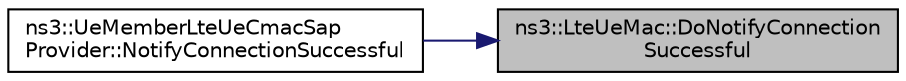 digraph "ns3::LteUeMac::DoNotifyConnectionSuccessful"
{
 // LATEX_PDF_SIZE
  edge [fontname="Helvetica",fontsize="10",labelfontname="Helvetica",labelfontsize="10"];
  node [fontname="Helvetica",fontsize="10",shape=record];
  rankdir="RL";
  Node1 [label="ns3::LteUeMac::DoNotifyConnection\lSuccessful",height=0.2,width=0.4,color="black", fillcolor="grey75", style="filled", fontcolor="black",tooltip="Notify MAC about the successful RRC connection establishment."];
  Node1 -> Node2 [dir="back",color="midnightblue",fontsize="10",style="solid",fontname="Helvetica"];
  Node2 [label="ns3::UeMemberLteUeCmacSap\lProvider::NotifyConnectionSuccessful",height=0.2,width=0.4,color="black", fillcolor="white", style="filled",URL="$classns3_1_1_ue_member_lte_ue_cmac_sap_provider.html#aff65f4c415db29a0c57f16d2171dcf23",tooltip="Notify MAC about the successful RRC connection establishment."];
}
